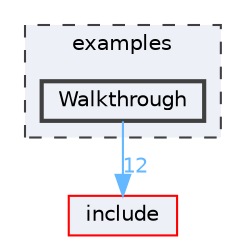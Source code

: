 digraph "examples/Walkthrough"
{
 // LATEX_PDF_SIZE
  bgcolor="transparent";
  edge [fontname=Helvetica,fontsize=10,labelfontname=Helvetica,labelfontsize=10];
  node [fontname=Helvetica,fontsize=10,shape=box,height=0.2,width=0.4];
  compound=true
  subgraph clusterdir_d28a4824dc47e487b107a5db32ef43c4 {
    graph [ bgcolor="#edf0f7", pencolor="grey25", label="examples", fontname=Helvetica,fontsize=10 style="filled,dashed", URL="dir_d28a4824dc47e487b107a5db32ef43c4.html",tooltip=""]
  dir_7e4e260297779548efa13fb19306d033 [label="Walkthrough", fillcolor="#edf0f7", color="grey25", style="filled,bold", URL="dir_7e4e260297779548efa13fb19306d033.html",tooltip=""];
  }
  dir_d44c64559bbebec7f509842c48db8b23 [label="include", fillcolor="#edf0f7", color="red", style="filled", URL="dir_d44c64559bbebec7f509842c48db8b23.html",tooltip=""];
  dir_7e4e260297779548efa13fb19306d033->dir_d44c64559bbebec7f509842c48db8b23 [headlabel="12", labeldistance=1.5 headhref="dir_000054_000011.html" href="dir_000054_000011.html" color="steelblue1" fontcolor="steelblue1"];
}
